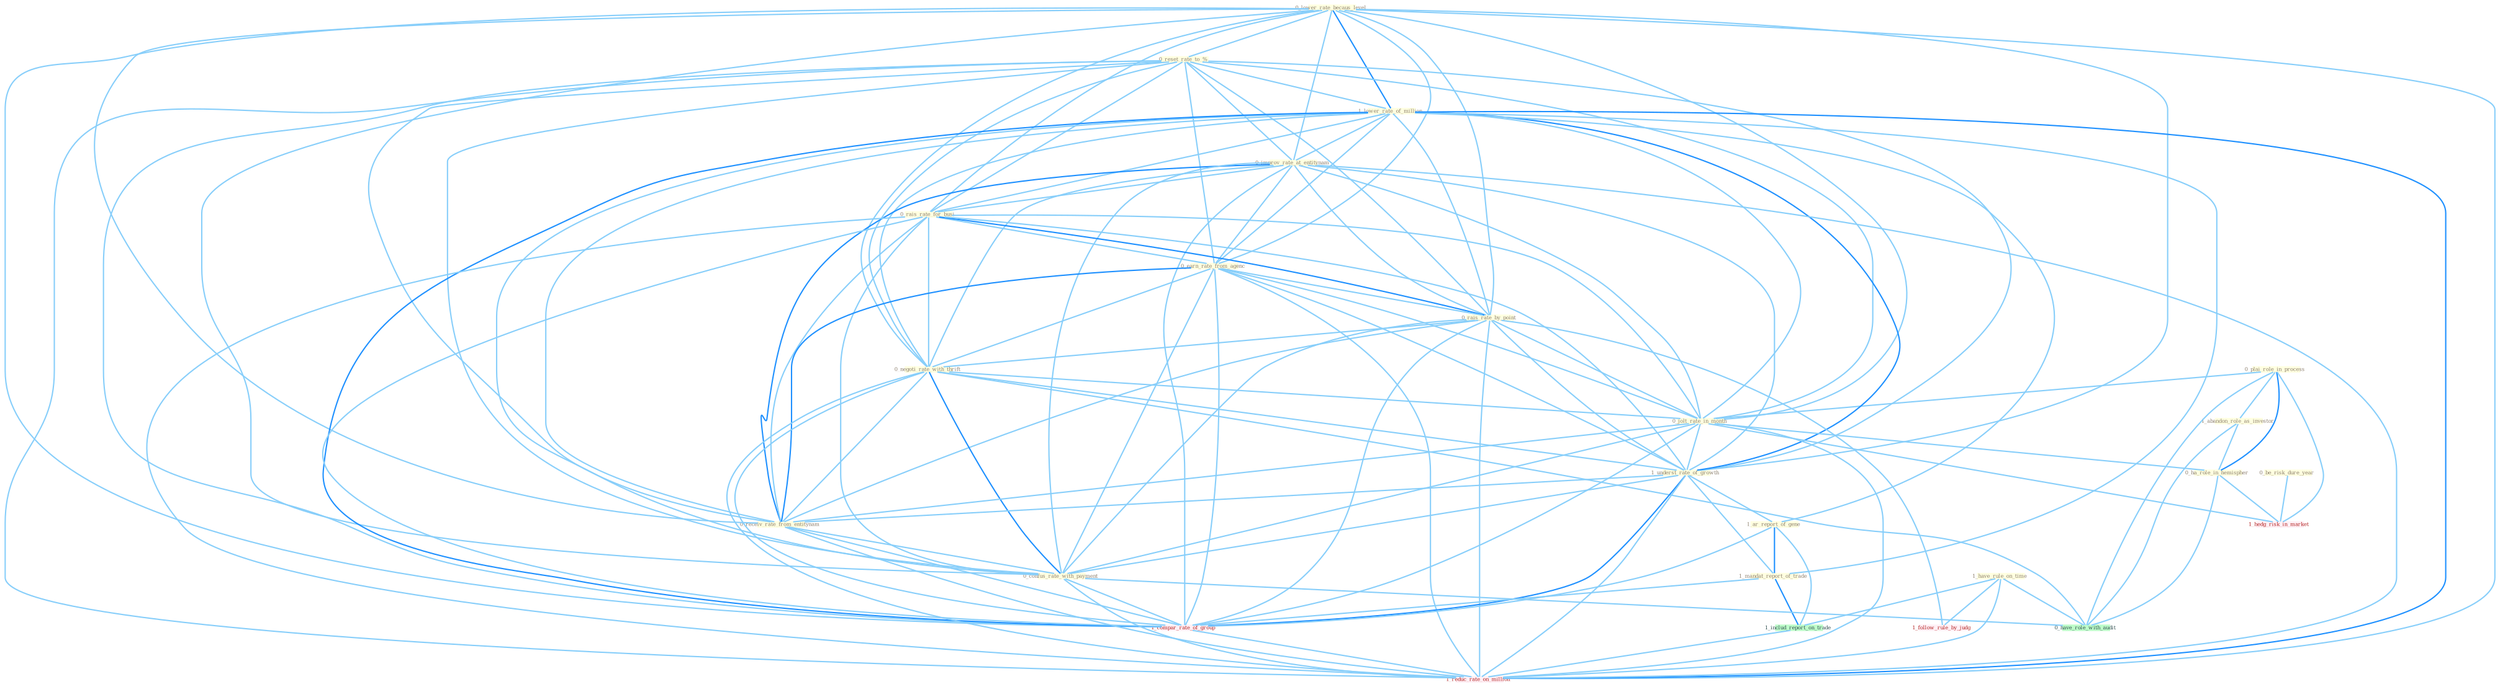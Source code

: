 Graph G{ 
    node
    [shape=polygon,style=filled,width=.5,height=.06,color="#BDFCC9",fixedsize=true,fontsize=4,
    fontcolor="#2f4f4f"];
    {node
    [color="#ffffe0", fontcolor="#8b7d6b"] "0_lower_rate_becaus_level " "0_plai_role_in_process " "1_abandon_role_as_investor " "0_reset_rate_to_% " "1_lower_rate_of_million " "0_improv_rate_at_entitynam " "0_rais_rate_for_busi " "0_earn_rate_from_agenc " "1_have_rule_on_time " "0_rais_rate_by_point " "0_negoti_rate_with_thrift " "0_jolt_rate_in_month " "1_underst_rate_of_growth " "1_ar_report_of_gene " "1_mandat_report_of_trade " "0_be_risk_dure_year " "0_receiv_rate_from_entitynam " "0_ha_role_in_hemispher " "0_confus_rate_with_payment "}
{node [color="#fff0f5", fontcolor="#b22222"] "1_compar_rate_of_group " "1_follow_rule_by_judg " "1_hedg_risk_in_market " "1_reduc_rate_on_million "}
edge [color="#B0E2FF"];

	"0_lower_rate_becaus_level " -- "0_reset_rate_to_% " [w="1", color="#87cefa" ];
	"0_lower_rate_becaus_level " -- "1_lower_rate_of_million " [w="2", color="#1e90ff" , len=0.8];
	"0_lower_rate_becaus_level " -- "0_improv_rate_at_entitynam " [w="1", color="#87cefa" ];
	"0_lower_rate_becaus_level " -- "0_rais_rate_for_busi " [w="1", color="#87cefa" ];
	"0_lower_rate_becaus_level " -- "0_earn_rate_from_agenc " [w="1", color="#87cefa" ];
	"0_lower_rate_becaus_level " -- "0_rais_rate_by_point " [w="1", color="#87cefa" ];
	"0_lower_rate_becaus_level " -- "0_negoti_rate_with_thrift " [w="1", color="#87cefa" ];
	"0_lower_rate_becaus_level " -- "0_jolt_rate_in_month " [w="1", color="#87cefa" ];
	"0_lower_rate_becaus_level " -- "1_underst_rate_of_growth " [w="1", color="#87cefa" ];
	"0_lower_rate_becaus_level " -- "0_receiv_rate_from_entitynam " [w="1", color="#87cefa" ];
	"0_lower_rate_becaus_level " -- "0_confus_rate_with_payment " [w="1", color="#87cefa" ];
	"0_lower_rate_becaus_level " -- "1_compar_rate_of_group " [w="1", color="#87cefa" ];
	"0_lower_rate_becaus_level " -- "1_reduc_rate_on_million " [w="1", color="#87cefa" ];
	"0_plai_role_in_process " -- "1_abandon_role_as_investor " [w="1", color="#87cefa" ];
	"0_plai_role_in_process " -- "0_jolt_rate_in_month " [w="1", color="#87cefa" ];
	"0_plai_role_in_process " -- "0_ha_role_in_hemispher " [w="2", color="#1e90ff" , len=0.8];
	"0_plai_role_in_process " -- "1_hedg_risk_in_market " [w="1", color="#87cefa" ];
	"0_plai_role_in_process " -- "0_have_role_with_audit " [w="1", color="#87cefa" ];
	"1_abandon_role_as_investor " -- "0_ha_role_in_hemispher " [w="1", color="#87cefa" ];
	"1_abandon_role_as_investor " -- "0_have_role_with_audit " [w="1", color="#87cefa" ];
	"0_reset_rate_to_% " -- "1_lower_rate_of_million " [w="1", color="#87cefa" ];
	"0_reset_rate_to_% " -- "0_improv_rate_at_entitynam " [w="1", color="#87cefa" ];
	"0_reset_rate_to_% " -- "0_rais_rate_for_busi " [w="1", color="#87cefa" ];
	"0_reset_rate_to_% " -- "0_earn_rate_from_agenc " [w="1", color="#87cefa" ];
	"0_reset_rate_to_% " -- "0_rais_rate_by_point " [w="1", color="#87cefa" ];
	"0_reset_rate_to_% " -- "0_negoti_rate_with_thrift " [w="1", color="#87cefa" ];
	"0_reset_rate_to_% " -- "0_jolt_rate_in_month " [w="1", color="#87cefa" ];
	"0_reset_rate_to_% " -- "1_underst_rate_of_growth " [w="1", color="#87cefa" ];
	"0_reset_rate_to_% " -- "0_receiv_rate_from_entitynam " [w="1", color="#87cefa" ];
	"0_reset_rate_to_% " -- "0_confus_rate_with_payment " [w="1", color="#87cefa" ];
	"0_reset_rate_to_% " -- "1_compar_rate_of_group " [w="1", color="#87cefa" ];
	"0_reset_rate_to_% " -- "1_reduc_rate_on_million " [w="1", color="#87cefa" ];
	"1_lower_rate_of_million " -- "0_improv_rate_at_entitynam " [w="1", color="#87cefa" ];
	"1_lower_rate_of_million " -- "0_rais_rate_for_busi " [w="1", color="#87cefa" ];
	"1_lower_rate_of_million " -- "0_earn_rate_from_agenc " [w="1", color="#87cefa" ];
	"1_lower_rate_of_million " -- "0_rais_rate_by_point " [w="1", color="#87cefa" ];
	"1_lower_rate_of_million " -- "0_negoti_rate_with_thrift " [w="1", color="#87cefa" ];
	"1_lower_rate_of_million " -- "0_jolt_rate_in_month " [w="1", color="#87cefa" ];
	"1_lower_rate_of_million " -- "1_underst_rate_of_growth " [w="2", color="#1e90ff" , len=0.8];
	"1_lower_rate_of_million " -- "1_ar_report_of_gene " [w="1", color="#87cefa" ];
	"1_lower_rate_of_million " -- "1_mandat_report_of_trade " [w="1", color="#87cefa" ];
	"1_lower_rate_of_million " -- "0_receiv_rate_from_entitynam " [w="1", color="#87cefa" ];
	"1_lower_rate_of_million " -- "0_confus_rate_with_payment " [w="1", color="#87cefa" ];
	"1_lower_rate_of_million " -- "1_compar_rate_of_group " [w="2", color="#1e90ff" , len=0.8];
	"1_lower_rate_of_million " -- "1_reduc_rate_on_million " [w="2", color="#1e90ff" , len=0.8];
	"0_improv_rate_at_entitynam " -- "0_rais_rate_for_busi " [w="1", color="#87cefa" ];
	"0_improv_rate_at_entitynam " -- "0_earn_rate_from_agenc " [w="1", color="#87cefa" ];
	"0_improv_rate_at_entitynam " -- "0_rais_rate_by_point " [w="1", color="#87cefa" ];
	"0_improv_rate_at_entitynam " -- "0_negoti_rate_with_thrift " [w="1", color="#87cefa" ];
	"0_improv_rate_at_entitynam " -- "0_jolt_rate_in_month " [w="1", color="#87cefa" ];
	"0_improv_rate_at_entitynam " -- "1_underst_rate_of_growth " [w="1", color="#87cefa" ];
	"0_improv_rate_at_entitynam " -- "0_receiv_rate_from_entitynam " [w="2", color="#1e90ff" , len=0.8];
	"0_improv_rate_at_entitynam " -- "0_confus_rate_with_payment " [w="1", color="#87cefa" ];
	"0_improv_rate_at_entitynam " -- "1_compar_rate_of_group " [w="1", color="#87cefa" ];
	"0_improv_rate_at_entitynam " -- "1_reduc_rate_on_million " [w="1", color="#87cefa" ];
	"0_rais_rate_for_busi " -- "0_earn_rate_from_agenc " [w="1", color="#87cefa" ];
	"0_rais_rate_for_busi " -- "0_rais_rate_by_point " [w="2", color="#1e90ff" , len=0.8];
	"0_rais_rate_for_busi " -- "0_negoti_rate_with_thrift " [w="1", color="#87cefa" ];
	"0_rais_rate_for_busi " -- "0_jolt_rate_in_month " [w="1", color="#87cefa" ];
	"0_rais_rate_for_busi " -- "1_underst_rate_of_growth " [w="1", color="#87cefa" ];
	"0_rais_rate_for_busi " -- "0_receiv_rate_from_entitynam " [w="1", color="#87cefa" ];
	"0_rais_rate_for_busi " -- "0_confus_rate_with_payment " [w="1", color="#87cefa" ];
	"0_rais_rate_for_busi " -- "1_compar_rate_of_group " [w="1", color="#87cefa" ];
	"0_rais_rate_for_busi " -- "1_reduc_rate_on_million " [w="1", color="#87cefa" ];
	"0_earn_rate_from_agenc " -- "0_rais_rate_by_point " [w="1", color="#87cefa" ];
	"0_earn_rate_from_agenc " -- "0_negoti_rate_with_thrift " [w="1", color="#87cefa" ];
	"0_earn_rate_from_agenc " -- "0_jolt_rate_in_month " [w="1", color="#87cefa" ];
	"0_earn_rate_from_agenc " -- "1_underst_rate_of_growth " [w="1", color="#87cefa" ];
	"0_earn_rate_from_agenc " -- "0_receiv_rate_from_entitynam " [w="2", color="#1e90ff" , len=0.8];
	"0_earn_rate_from_agenc " -- "0_confus_rate_with_payment " [w="1", color="#87cefa" ];
	"0_earn_rate_from_agenc " -- "1_compar_rate_of_group " [w="1", color="#87cefa" ];
	"0_earn_rate_from_agenc " -- "1_reduc_rate_on_million " [w="1", color="#87cefa" ];
	"1_have_rule_on_time " -- "1_includ_report_on_trade " [w="1", color="#87cefa" ];
	"1_have_rule_on_time " -- "1_follow_rule_by_judg " [w="1", color="#87cefa" ];
	"1_have_rule_on_time " -- "1_reduc_rate_on_million " [w="1", color="#87cefa" ];
	"1_have_rule_on_time " -- "0_have_role_with_audit " [w="1", color="#87cefa" ];
	"0_rais_rate_by_point " -- "0_negoti_rate_with_thrift " [w="1", color="#87cefa" ];
	"0_rais_rate_by_point " -- "0_jolt_rate_in_month " [w="1", color="#87cefa" ];
	"0_rais_rate_by_point " -- "1_underst_rate_of_growth " [w="1", color="#87cefa" ];
	"0_rais_rate_by_point " -- "0_receiv_rate_from_entitynam " [w="1", color="#87cefa" ];
	"0_rais_rate_by_point " -- "0_confus_rate_with_payment " [w="1", color="#87cefa" ];
	"0_rais_rate_by_point " -- "1_compar_rate_of_group " [w="1", color="#87cefa" ];
	"0_rais_rate_by_point " -- "1_follow_rule_by_judg " [w="1", color="#87cefa" ];
	"0_rais_rate_by_point " -- "1_reduc_rate_on_million " [w="1", color="#87cefa" ];
	"0_negoti_rate_with_thrift " -- "0_jolt_rate_in_month " [w="1", color="#87cefa" ];
	"0_negoti_rate_with_thrift " -- "1_underst_rate_of_growth " [w="1", color="#87cefa" ];
	"0_negoti_rate_with_thrift " -- "0_receiv_rate_from_entitynam " [w="1", color="#87cefa" ];
	"0_negoti_rate_with_thrift " -- "0_confus_rate_with_payment " [w="2", color="#1e90ff" , len=0.8];
	"0_negoti_rate_with_thrift " -- "1_compar_rate_of_group " [w="1", color="#87cefa" ];
	"0_negoti_rate_with_thrift " -- "1_reduc_rate_on_million " [w="1", color="#87cefa" ];
	"0_negoti_rate_with_thrift " -- "0_have_role_with_audit " [w="1", color="#87cefa" ];
	"0_jolt_rate_in_month " -- "1_underst_rate_of_growth " [w="1", color="#87cefa" ];
	"0_jolt_rate_in_month " -- "0_receiv_rate_from_entitynam " [w="1", color="#87cefa" ];
	"0_jolt_rate_in_month " -- "0_ha_role_in_hemispher " [w="1", color="#87cefa" ];
	"0_jolt_rate_in_month " -- "0_confus_rate_with_payment " [w="1", color="#87cefa" ];
	"0_jolt_rate_in_month " -- "1_compar_rate_of_group " [w="1", color="#87cefa" ];
	"0_jolt_rate_in_month " -- "1_hedg_risk_in_market " [w="1", color="#87cefa" ];
	"0_jolt_rate_in_month " -- "1_reduc_rate_on_million " [w="1", color="#87cefa" ];
	"1_underst_rate_of_growth " -- "1_ar_report_of_gene " [w="1", color="#87cefa" ];
	"1_underst_rate_of_growth " -- "1_mandat_report_of_trade " [w="1", color="#87cefa" ];
	"1_underst_rate_of_growth " -- "0_receiv_rate_from_entitynam " [w="1", color="#87cefa" ];
	"1_underst_rate_of_growth " -- "0_confus_rate_with_payment " [w="1", color="#87cefa" ];
	"1_underst_rate_of_growth " -- "1_compar_rate_of_group " [w="2", color="#1e90ff" , len=0.8];
	"1_underst_rate_of_growth " -- "1_reduc_rate_on_million " [w="1", color="#87cefa" ];
	"1_ar_report_of_gene " -- "1_mandat_report_of_trade " [w="2", color="#1e90ff" , len=0.8];
	"1_ar_report_of_gene " -- "1_includ_report_on_trade " [w="1", color="#87cefa" ];
	"1_ar_report_of_gene " -- "1_compar_rate_of_group " [w="1", color="#87cefa" ];
	"1_mandat_report_of_trade " -- "1_includ_report_on_trade " [w="2", color="#1e90ff" , len=0.8];
	"1_mandat_report_of_trade " -- "1_compar_rate_of_group " [w="1", color="#87cefa" ];
	"0_be_risk_dure_year " -- "1_hedg_risk_in_market " [w="1", color="#87cefa" ];
	"0_receiv_rate_from_entitynam " -- "0_confus_rate_with_payment " [w="1", color="#87cefa" ];
	"0_receiv_rate_from_entitynam " -- "1_compar_rate_of_group " [w="1", color="#87cefa" ];
	"0_receiv_rate_from_entitynam " -- "1_reduc_rate_on_million " [w="1", color="#87cefa" ];
	"0_ha_role_in_hemispher " -- "1_hedg_risk_in_market " [w="1", color="#87cefa" ];
	"0_ha_role_in_hemispher " -- "0_have_role_with_audit " [w="1", color="#87cefa" ];
	"0_confus_rate_with_payment " -- "1_compar_rate_of_group " [w="1", color="#87cefa" ];
	"0_confus_rate_with_payment " -- "1_reduc_rate_on_million " [w="1", color="#87cefa" ];
	"0_confus_rate_with_payment " -- "0_have_role_with_audit " [w="1", color="#87cefa" ];
	"1_includ_report_on_trade " -- "1_reduc_rate_on_million " [w="1", color="#87cefa" ];
	"1_compar_rate_of_group " -- "1_reduc_rate_on_million " [w="1", color="#87cefa" ];
}